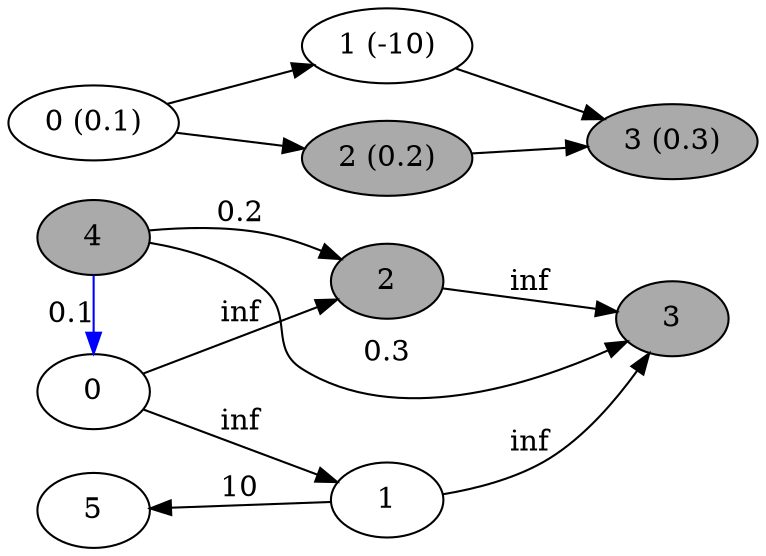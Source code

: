 digraph {
    subgraph {
        2 [fillcolor="#aaaaaa", style=filled]
        3 [fillcolor="#aaaaaa", style=filled]
        4 [fillcolor="#aaaaaa", style=filled]

        0 -> 1 [label="inf"];
        0 -> 2 [label="inf"];
        1 -> 3 [label="inf"];
        2 -> 3 [label="inf"];

        4 -> 0 [label="0.1", constraint=false, color=blue];
        4 -> 2 [label="0.2", constraint=false];
        4 -> 3 [label="0.3", constraint=false];
        1 -> 5 [label="10", constraint=false];
    }

    rankdir="LR";  // horizontal layout
    subgraph {
        i0 [label="0 (0.1)"];
        i1 [label="1 (-10)"];
        i2 [label="2 (0.2)", fillcolor="#aaaaaa", style=filled];
        i3 [label="3 (0.3)", fillcolor="#aaaaaa", style=filled];

        i0 -> i1
        i0 -> i2
        i1 -> i3
        i2 -> i3
    }

}
